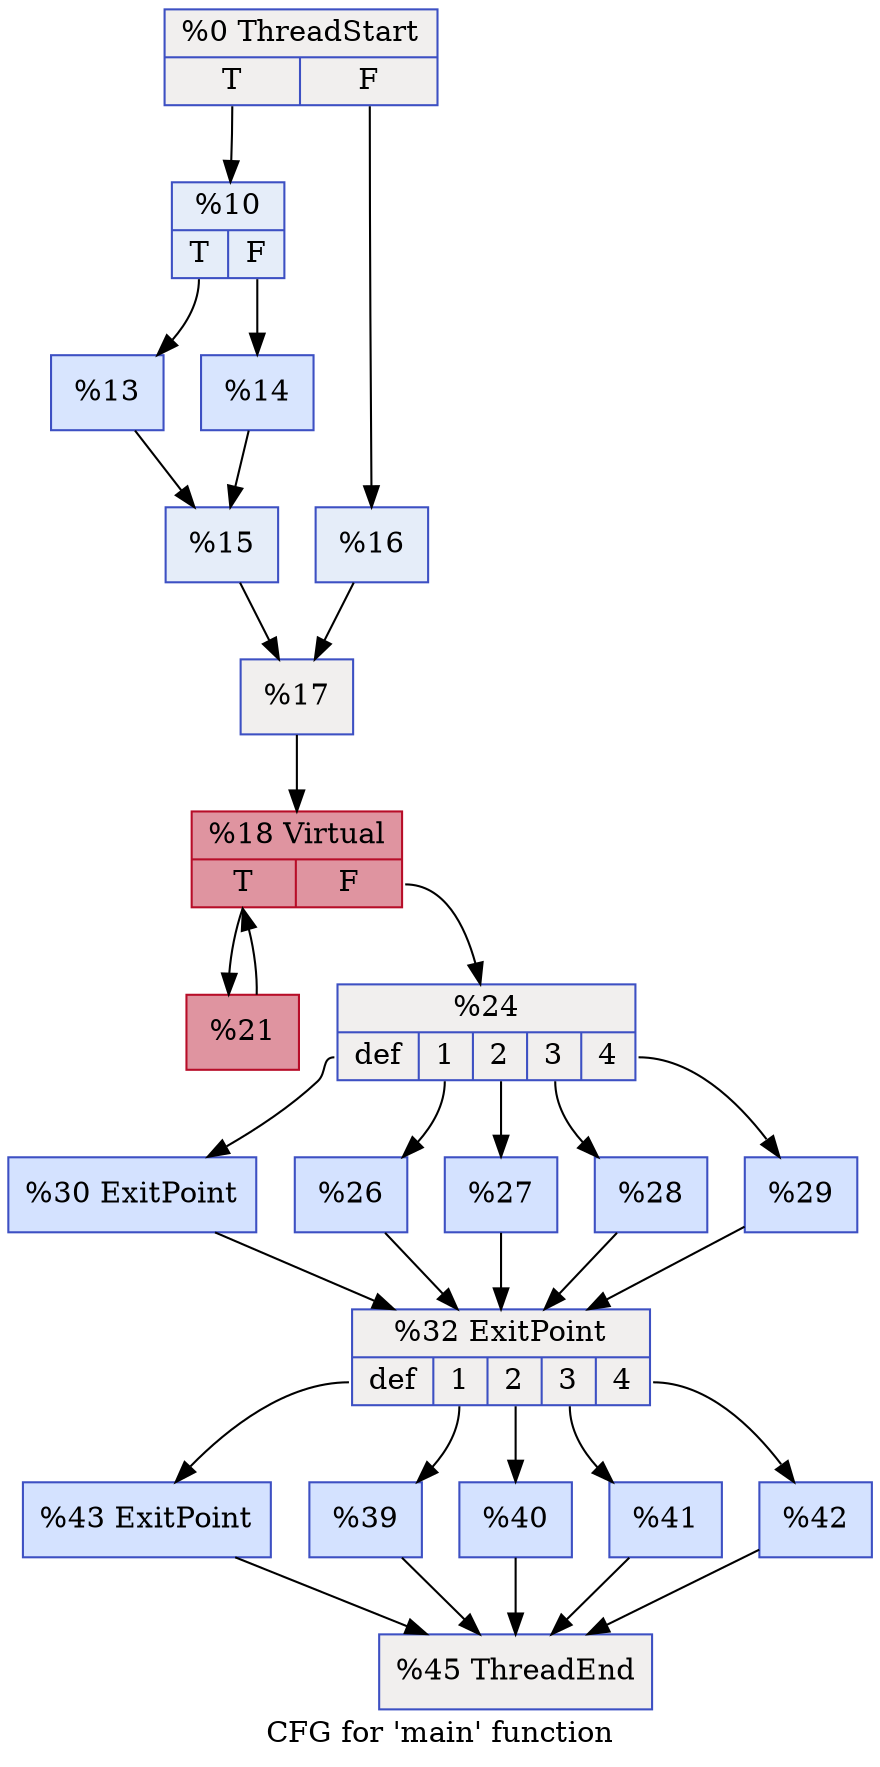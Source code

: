 digraph "CFG for 'main' function" {
	label="CFG for 'main' function";

	Node0x5606f79dac10 [shape=record,color="#3d50c3ff", style=filled, fillcolor="#e0dbd870",label="{%0 ThreadStart|{<s0>T|<s1>F}}"];
	Node0x5606f79dac10:s0 -> Node0x5606f79dae70;
	Node0x5606f79dac10:s1 -> Node0x5606f79db380;
	Node0x5606f79dae70 [shape=record,color="#3d50c3ff", style=filled, fillcolor="#c5d6f270",label="{%10 |{<s0>T|<s1>F}}"];
	Node0x5606f79dae70:s0 -> Node0x5606f79db650;
	Node0x5606f79dae70:s1 -> Node0x5606f79db6a0;
	Node0x5606f79db650 [shape=record,color="#3d50c3ff", style=filled, fillcolor="#a7c5fe70",label="{%13 }"];
	Node0x5606f79db650 -> Node0x5606f79db8b0;
	Node0x5606f79db6a0 [shape=record,color="#3d50c3ff", style=filled, fillcolor="#a7c5fe70",label="{%14 }"];
	Node0x5606f79db6a0 -> Node0x5606f79db8b0;
	Node0x5606f79db8b0 [shape=record,color="#3d50c3ff", style=filled, fillcolor="#c5d6f270",label="{%15 }"];
	Node0x5606f79db8b0 -> Node0x5606f79dbab0;
	Node0x5606f79db380 [shape=record,color="#3d50c3ff", style=filled, fillcolor="#c5d6f270",label="{%16 }"];
	Node0x5606f79db380 -> Node0x5606f79dbab0;
	Node0x5606f79dbab0 [shape=record,color="#3d50c3ff", style=filled, fillcolor="#e0dbd870",label="{%17 }"];
	Node0x5606f79dbab0 -> Node0x5606f79dbcb0;
	Node0x5606f79dbcb0 [shape=record,color="#b70d28ff", style=filled, fillcolor="#b70d2870",label="{%18 Virtual|{<s0>T|<s1>F}}"];
	Node0x5606f79dbcb0:s0 -> Node0x5606f79dbe70;
	Node0x5606f79dbcb0:s1 -> Node0x5606f79dbec0;
	Node0x5606f79dbe70 [shape=record,color="#b70d28ff", style=filled, fillcolor="#b70d2870",label="{%21 }"];
	Node0x5606f79dbe70 -> Node0x5606f79dbcb0;
	Node0x5606f79dbec0 [shape=record,color="#3d50c3ff", style=filled, fillcolor="#e0dbd870",label="{%24 |{<s0>def|<s1>1|<s2>2|<s3>3|<s4>4}}"];
	Node0x5606f79dbec0:s0 -> Node0x5606f79dc3f0;
	Node0x5606f79dbec0:s1 -> Node0x5606f79dc440;
	Node0x5606f79dbec0:s2 -> Node0x5606f79dc490;
	Node0x5606f79dbec0:s3 -> Node0x5606f79dc510;
	Node0x5606f79dbec0:s4 -> Node0x5606f79dc5a0;
	Node0x5606f79dc440 [shape=record,color="#3d50c3ff", style=filled, fillcolor="#9ebeff70",label="{%26 }"];
	Node0x5606f79dc440 -> Node0x5606f79dc8a0;
	Node0x5606f79dc490 [shape=record,color="#3d50c3ff", style=filled, fillcolor="#9ebeff70",label="{%27 }"];
	Node0x5606f79dc490 -> Node0x5606f79dc8a0;
	Node0x5606f79dc510 [shape=record,color="#3d50c3ff", style=filled, fillcolor="#9ebeff70",label="{%28 }"];
	Node0x5606f79dc510 -> Node0x5606f79dc8a0;
	Node0x5606f79dc5a0 [shape=record,color="#3d50c3ff", style=filled, fillcolor="#9ebeff70",label="{%29 }"];
	Node0x5606f79dc5a0 -> Node0x5606f79dc8a0;
	Node0x5606f79dc3f0 [shape=record,color="#3d50c3ff", style=filled, fillcolor="#9ebeff70",label="{%30 ExitPoint}"];
	Node0x5606f79dc3f0 -> Node0x5606f79dc8a0;
	Node0x5606f79dc8a0 [shape=record,color="#3d50c3ff", style=filled, fillcolor="#e0dbd870",label="{%32 ExitPoint|{<s0>def|<s1>1|<s2>2|<s3>3|<s4>4}}"];
	Node0x5606f79dc8a0:s0 -> Node0x5606f79ddd20;
	Node0x5606f79dc8a0:s1 -> Node0x5606f79ddd70;
	Node0x5606f79dc8a0:s2 -> Node0x5606f79dddc0;
	Node0x5606f79dc8a0:s3 -> Node0x5606f79dde10;
	Node0x5606f79dc8a0:s4 -> Node0x5606f79dde60;
	Node0x5606f79ddd70 [shape=record,color="#3d50c3ff", style=filled, fillcolor="#9ebeff70",label="{%39 }"];
	Node0x5606f79ddd70 -> Node0x5606f79de120;
	Node0x5606f79dddc0 [shape=record,color="#3d50c3ff", style=filled, fillcolor="#9ebeff70",label="{%40 }"];
	Node0x5606f79dddc0 -> Node0x5606f79de120;
	Node0x5606f79dde10 [shape=record,color="#3d50c3ff", style=filled, fillcolor="#9ebeff70",label="{%41 }"];
	Node0x5606f79dde10 -> Node0x5606f79de120;
	Node0x5606f79dde60 [shape=record,color="#3d50c3ff", style=filled, fillcolor="#9ebeff70",label="{%42 }"];
	Node0x5606f79dde60 -> Node0x5606f79de120;
	Node0x5606f79ddd20 [shape=record,color="#3d50c3ff", style=filled, fillcolor="#9ebeff70",label="{%43 ExitPoint}"];
	Node0x5606f79ddd20 -> Node0x5606f79de120;
	Node0x5606f79de120 [shape=record,color="#3d50c3ff", style=filled, fillcolor="#e0dbd870",label="{%45 ThreadEnd}"];
}
